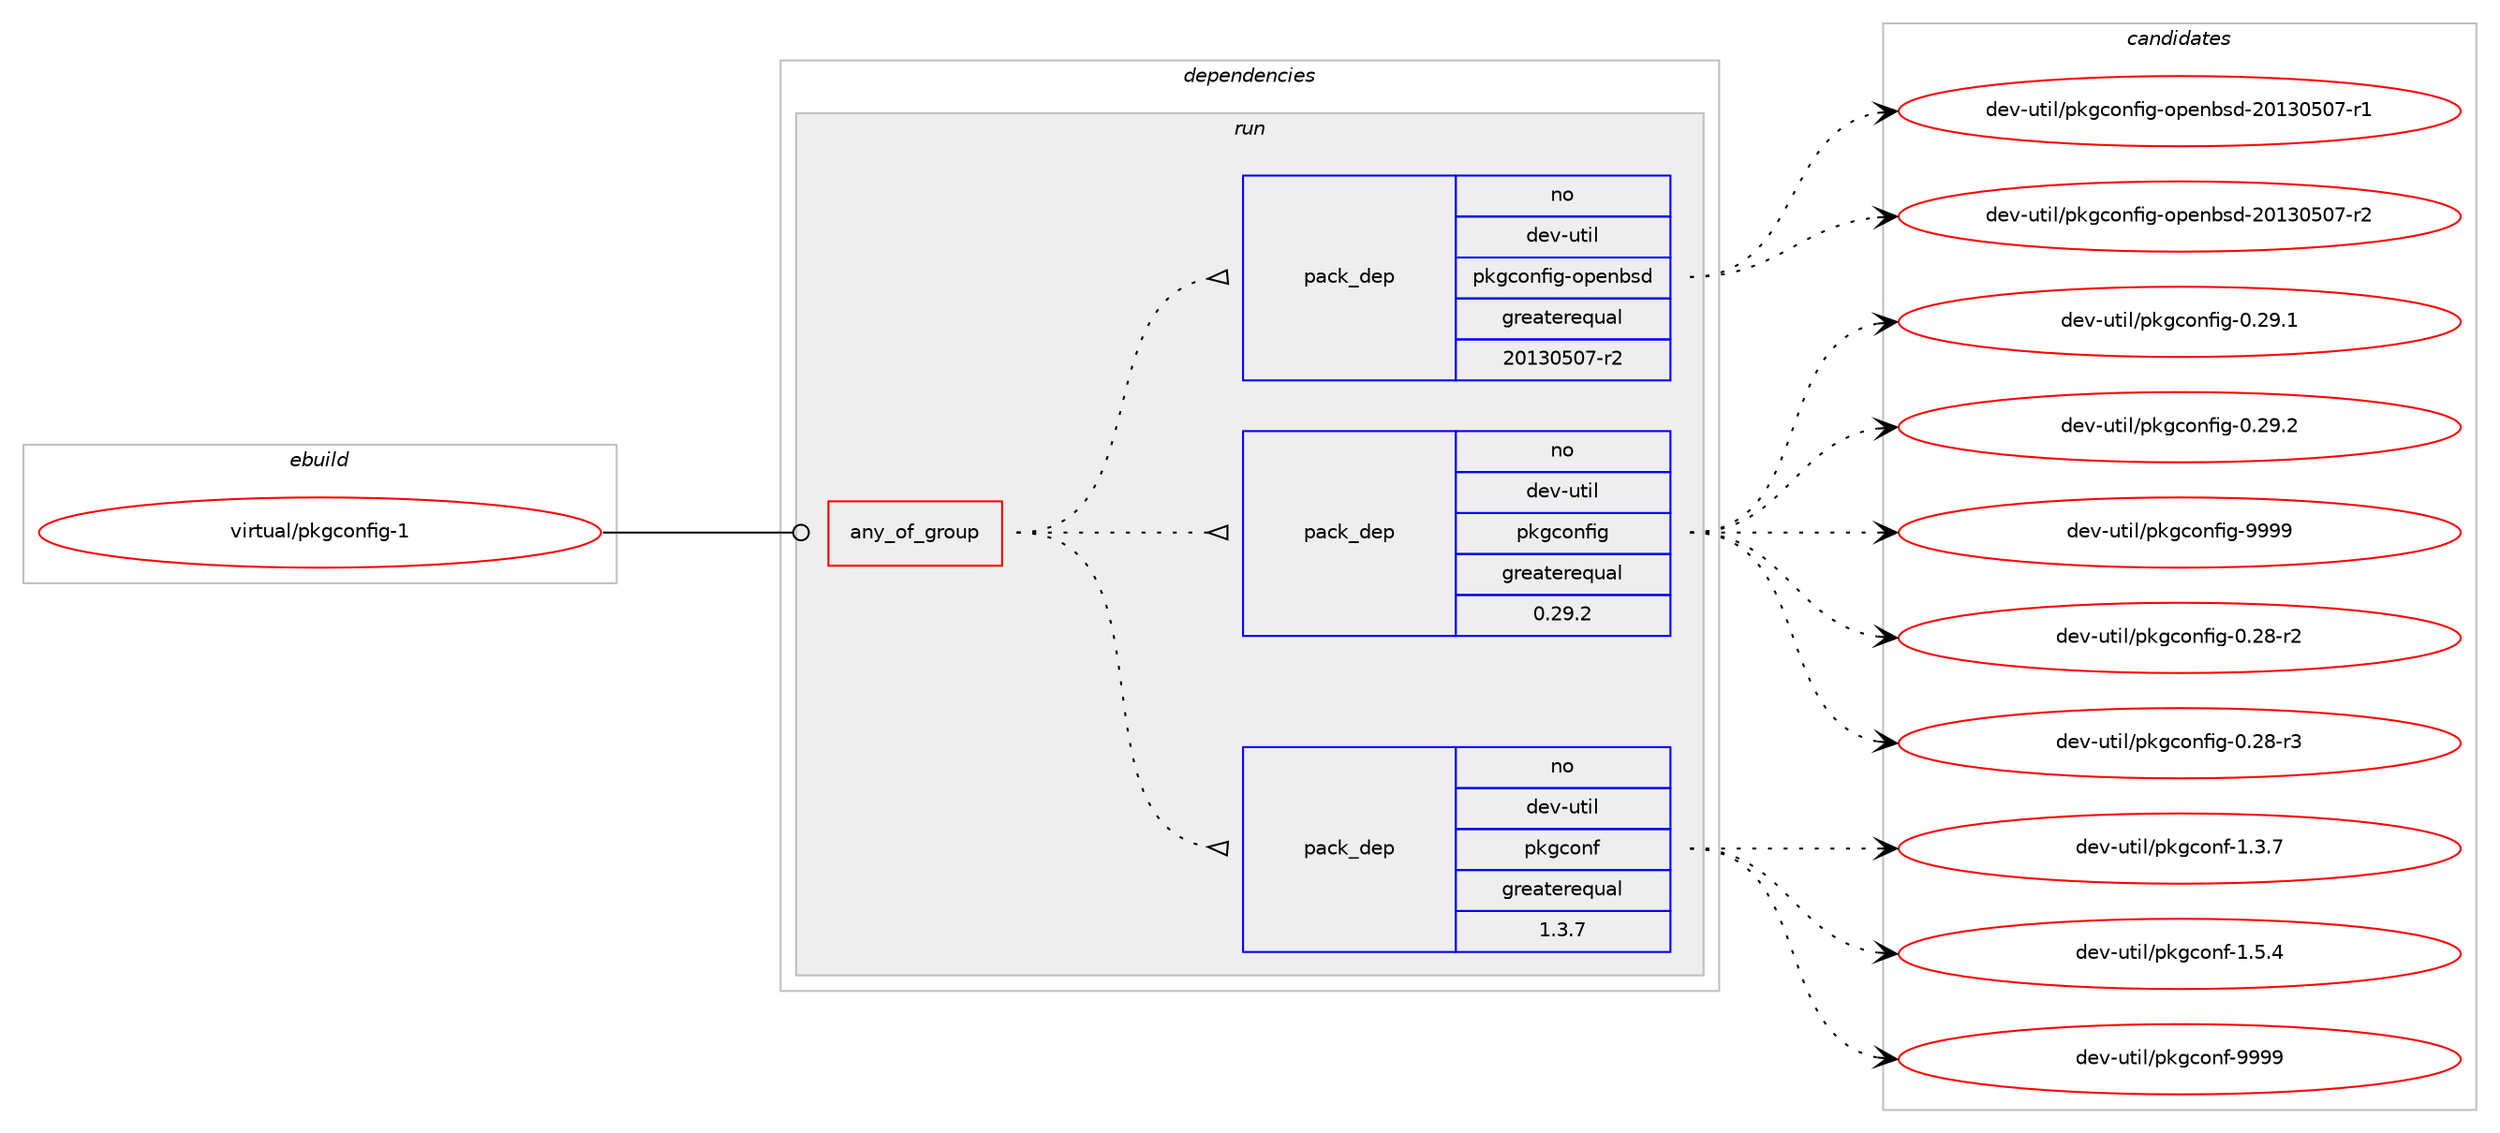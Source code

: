 digraph prolog {

# *************
# Graph options
# *************

newrank=true;
concentrate=true;
compound=true;
graph [rankdir=LR,fontname=Helvetica,fontsize=10,ranksep=1.5];#, ranksep=2.5, nodesep=0.2];
edge  [arrowhead=vee];
node  [fontname=Helvetica,fontsize=10];

# **********
# The ebuild
# **********

subgraph cluster_leftcol {
color=gray;
rank=same;
label=<<i>ebuild</i>>;
id [label="virtual/pkgconfig-1", color=red, width=4, href="../virtual/pkgconfig-1.svg"];
}

# ****************
# The dependencies
# ****************

subgraph cluster_midcol {
color=gray;
label=<<i>dependencies</i>>;
subgraph cluster_compile {
fillcolor="#eeeeee";
style=filled;
label=<<i>compile</i>>;
}
subgraph cluster_compileandrun {
fillcolor="#eeeeee";
style=filled;
label=<<i>compile and run</i>>;
}
subgraph cluster_run {
fillcolor="#eeeeee";
style=filled;
label=<<i>run</i>>;
subgraph any28089 {
dependency1742858 [label=<<TABLE BORDER="0" CELLBORDER="1" CELLSPACING="0" CELLPADDING="4"><TR><TD CELLPADDING="10">any_of_group</TD></TR></TABLE>>, shape=none, color=red];subgraph pack1251142 {
dependency1742859 [label=<<TABLE BORDER="0" CELLBORDER="1" CELLSPACING="0" CELLPADDING="4" WIDTH="220"><TR><TD ROWSPAN="6" CELLPADDING="30">pack_dep</TD></TR><TR><TD WIDTH="110">no</TD></TR><TR><TD>dev-util</TD></TR><TR><TD>pkgconf</TD></TR><TR><TD>greaterequal</TD></TR><TR><TD>1.3.7</TD></TR></TABLE>>, shape=none, color=blue];
}
dependency1742858:e -> dependency1742859:w [weight=20,style="dotted",arrowhead="oinv"];
subgraph pack1251143 {
dependency1742860 [label=<<TABLE BORDER="0" CELLBORDER="1" CELLSPACING="0" CELLPADDING="4" WIDTH="220"><TR><TD ROWSPAN="6" CELLPADDING="30">pack_dep</TD></TR><TR><TD WIDTH="110">no</TD></TR><TR><TD>dev-util</TD></TR><TR><TD>pkgconfig</TD></TR><TR><TD>greaterequal</TD></TR><TR><TD>0.29.2</TD></TR></TABLE>>, shape=none, color=blue];
}
dependency1742858:e -> dependency1742860:w [weight=20,style="dotted",arrowhead="oinv"];
subgraph pack1251144 {
dependency1742861 [label=<<TABLE BORDER="0" CELLBORDER="1" CELLSPACING="0" CELLPADDING="4" WIDTH="220"><TR><TD ROWSPAN="6" CELLPADDING="30">pack_dep</TD></TR><TR><TD WIDTH="110">no</TD></TR><TR><TD>dev-util</TD></TR><TR><TD>pkgconfig-openbsd</TD></TR><TR><TD>greaterequal</TD></TR><TR><TD>20130507-r2</TD></TR></TABLE>>, shape=none, color=blue];
}
dependency1742858:e -> dependency1742861:w [weight=20,style="dotted",arrowhead="oinv"];
}
id:e -> dependency1742858:w [weight=20,style="solid",arrowhead="odot"];
}
}

# **************
# The candidates
# **************

subgraph cluster_choices {
rank=same;
color=gray;
label=<<i>candidates</i>>;

subgraph choice1251142 {
color=black;
nodesep=1;
choice100101118451171161051084711210710399111110102454946514655 [label="dev-util/pkgconf-1.3.7", color=red, width=4,href="../dev-util/pkgconf-1.3.7.svg"];
choice100101118451171161051084711210710399111110102454946534652 [label="dev-util/pkgconf-1.5.4", color=red, width=4,href="../dev-util/pkgconf-1.5.4.svg"];
choice1001011184511711610510847112107103991111101024557575757 [label="dev-util/pkgconf-9999", color=red, width=4,href="../dev-util/pkgconf-9999.svg"];
dependency1742859:e -> choice100101118451171161051084711210710399111110102454946514655:w [style=dotted,weight="100"];
dependency1742859:e -> choice100101118451171161051084711210710399111110102454946534652:w [style=dotted,weight="100"];
dependency1742859:e -> choice1001011184511711610510847112107103991111101024557575757:w [style=dotted,weight="100"];
}
subgraph choice1251143 {
color=black;
nodesep=1;
choice10010111845117116105108471121071039911111010210510345484650564511450 [label="dev-util/pkgconfig-0.28-r2", color=red, width=4,href="../dev-util/pkgconfig-0.28-r2.svg"];
choice10010111845117116105108471121071039911111010210510345484650564511451 [label="dev-util/pkgconfig-0.28-r3", color=red, width=4,href="../dev-util/pkgconfig-0.28-r3.svg"];
choice10010111845117116105108471121071039911111010210510345484650574649 [label="dev-util/pkgconfig-0.29.1", color=red, width=4,href="../dev-util/pkgconfig-0.29.1.svg"];
choice10010111845117116105108471121071039911111010210510345484650574650 [label="dev-util/pkgconfig-0.29.2", color=red, width=4,href="../dev-util/pkgconfig-0.29.2.svg"];
choice1001011184511711610510847112107103991111101021051034557575757 [label="dev-util/pkgconfig-9999", color=red, width=4,href="../dev-util/pkgconfig-9999.svg"];
dependency1742860:e -> choice10010111845117116105108471121071039911111010210510345484650564511450:w [style=dotted,weight="100"];
dependency1742860:e -> choice10010111845117116105108471121071039911111010210510345484650564511451:w [style=dotted,weight="100"];
dependency1742860:e -> choice10010111845117116105108471121071039911111010210510345484650574649:w [style=dotted,weight="100"];
dependency1742860:e -> choice10010111845117116105108471121071039911111010210510345484650574650:w [style=dotted,weight="100"];
dependency1742860:e -> choice1001011184511711610510847112107103991111101021051034557575757:w [style=dotted,weight="100"];
}
subgraph choice1251144 {
color=black;
nodesep=1;
choice10010111845117116105108471121071039911111010210510345111112101110981151004550484951485348554511449 [label="dev-util/pkgconfig-openbsd-20130507-r1", color=red, width=4,href="../dev-util/pkgconfig-openbsd-20130507-r1.svg"];
choice10010111845117116105108471121071039911111010210510345111112101110981151004550484951485348554511450 [label="dev-util/pkgconfig-openbsd-20130507-r2", color=red, width=4,href="../dev-util/pkgconfig-openbsd-20130507-r2.svg"];
dependency1742861:e -> choice10010111845117116105108471121071039911111010210510345111112101110981151004550484951485348554511449:w [style=dotted,weight="100"];
dependency1742861:e -> choice10010111845117116105108471121071039911111010210510345111112101110981151004550484951485348554511450:w [style=dotted,weight="100"];
}
}

}
